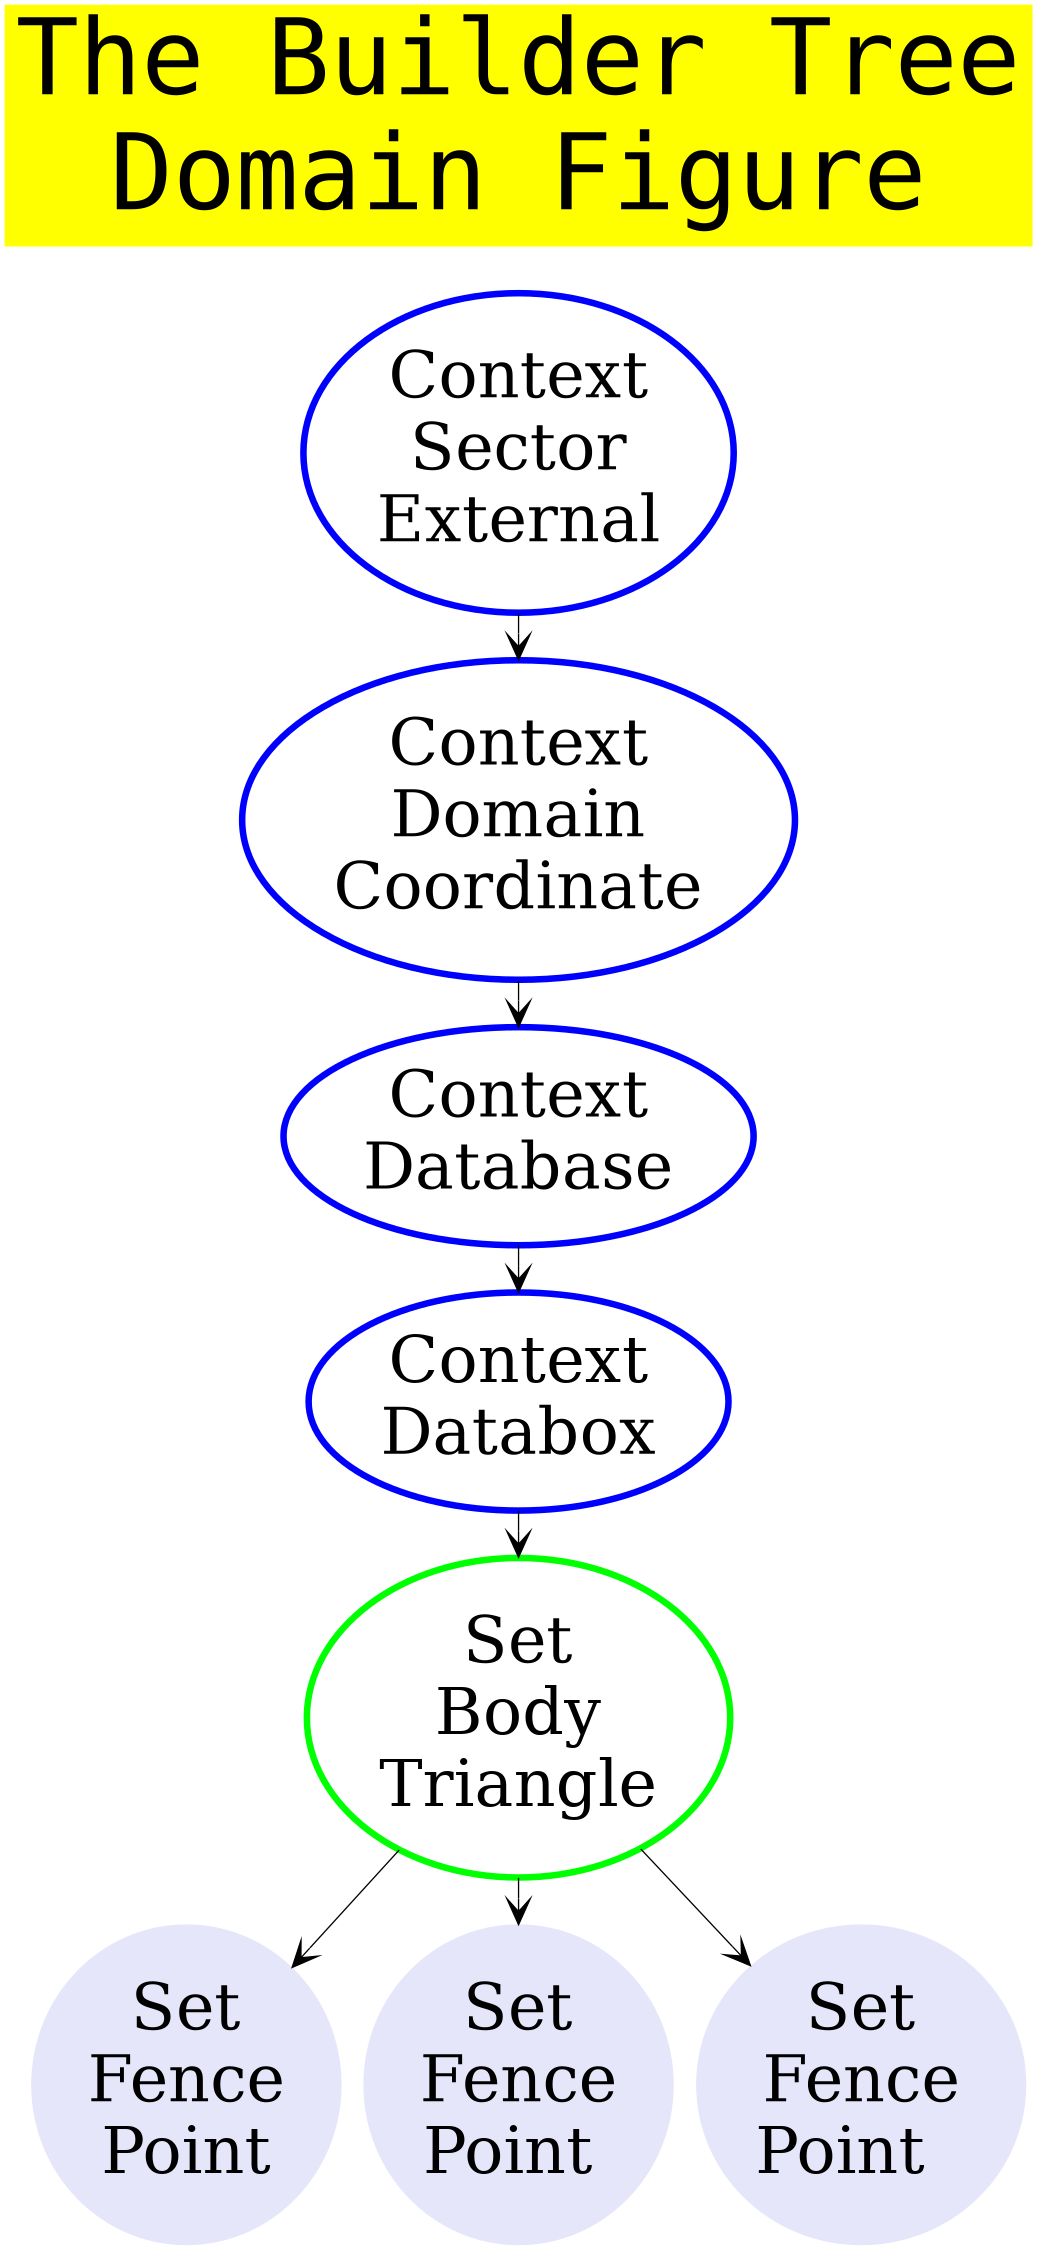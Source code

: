         digraph Frames {
                size="40,15";
                node [fontsize=50];
                edge [arrowhead = "vee", arrowsize = "2.0", style="solid", taillabel = ""];

  Title [
  	label = "The Builder Tree\nDomain Figure", fontsize=80, shape=box, fontname=Courier, color=yellow, style=filled
  ];



  "Context\nSector\nExternal"  [color=blue, style="setlinewidth(5)"];
  "Context\nDomain\nCoordinate" [color=blue, style="setlinewidth(5)"];
  "Context\nDatabase" [color=blue, style="setlinewidth(5)"];
  "Context\nDatabox"  [color=blue, style="setlinewidth(5)"];
  "Set\nBody\nTriangle"  [color=green, style="setlinewidth(5)"];
  "Set\nFence\nPoint"  [color=lavender, style=filled];
  "Set\nFence\nPoint "  [color=lavender, style=filled];
  "Set\nFence\nPoint  "  [color=lavender, style=filled];

  Title -> "Context\nSector\nExternal" [ style="invis"];

  "Context\nSector\nExternal" -> "Context\nDomain\nCoordinate";	
  "Context\nDomain\nCoordinate" -> "Context\nDatabase";
  "Context\nDatabase" -> "Context\nDatabox"; 
  "Context\nDatabox" -> "Set\nBody\nTriangle"; 
  "Set\nBody\nTriangle" -> "Set\nFence\nPoint"; 
  "Set\nBody\nTriangle" -> "Set\nFence\nPoint "; 
  "Set\nBody\nTriangle" -> "Set\nFence\nPoint  "; 


}

